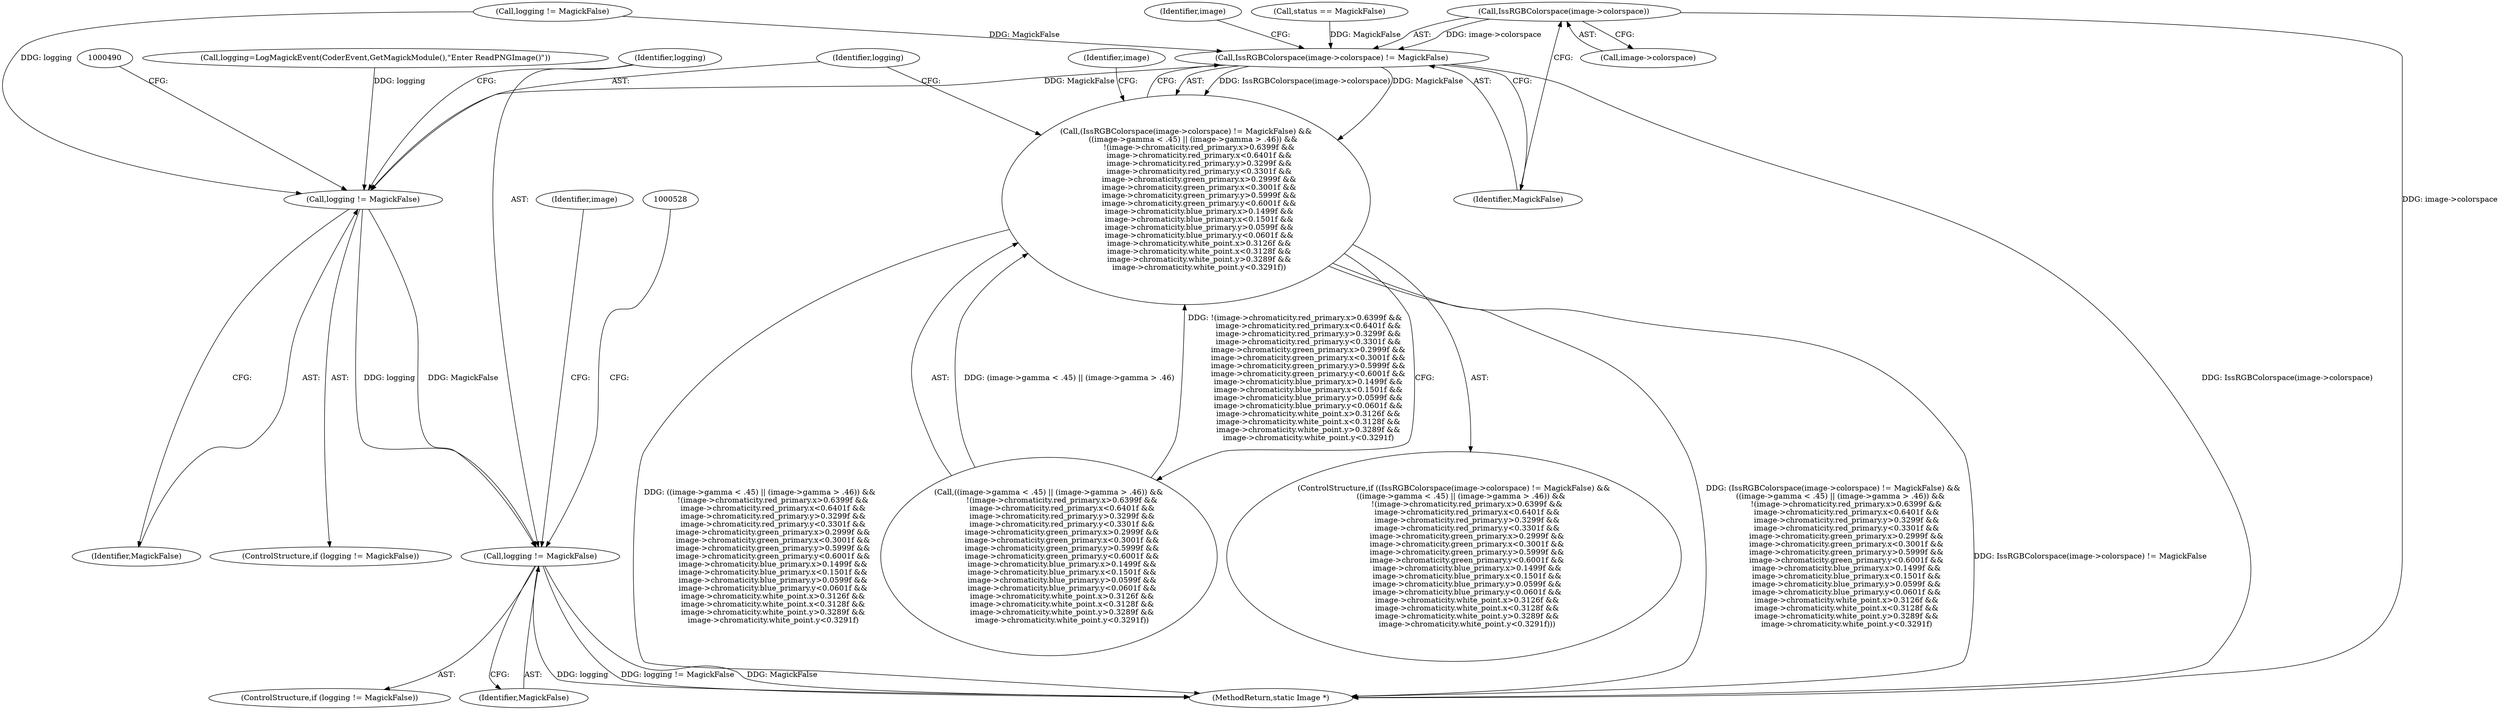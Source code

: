 digraph "0_ImageMagick_aa84944b405acebbeefe871d0f64969b9e9f31ac_0@pointer" {
"1000305" [label="(Call,IssRGBColorspace(image->colorspace))"];
"1000304" [label="(Call,IssRGBColorspace(image->colorspace) != MagickFalse)"];
"1000303" [label="(Call,(IssRGBColorspace(image->colorspace) != MagickFalse) &&\n      ((image->gamma < .45) || (image->gamma > .46)) &&\n           !(image->chromaticity.red_primary.x>0.6399f &&\n           image->chromaticity.red_primary.x<0.6401f &&\n           image->chromaticity.red_primary.y>0.3299f &&\n           image->chromaticity.red_primary.y<0.3301f &&\n           image->chromaticity.green_primary.x>0.2999f &&\n           image->chromaticity.green_primary.x<0.3001f &&\n           image->chromaticity.green_primary.y>0.5999f &&\n           image->chromaticity.green_primary.y<0.6001f &&\n           image->chromaticity.blue_primary.x>0.1499f &&\n           image->chromaticity.blue_primary.x<0.1501f &&\n           image->chromaticity.blue_primary.y>0.0599f &&\n           image->chromaticity.blue_primary.y<0.0601f &&\n           image->chromaticity.white_point.x>0.3126f &&\n           image->chromaticity.white_point.x<0.3128f &&\n           image->chromaticity.white_point.y>0.3289f &&\n           image->chromaticity.white_point.y<0.3291f))"];
"1000486" [label="(Call,logging != MagickFalse)"];
"1000524" [label="(Call,logging != MagickFalse)"];
"1000486" [label="(Call,logging != MagickFalse)"];
"1000526" [label="(Identifier,MagickFalse)"];
"1000314" [label="(Identifier,image)"];
"1000177" [label="(Call,status == MagickFalse)"];
"1000483" [label="(Identifier,image)"];
"1000487" [label="(Identifier,logging)"];
"1000303" [label="(Call,(IssRGBColorspace(image->colorspace) != MagickFalse) &&\n      ((image->gamma < .45) || (image->gamma > .46)) &&\n           !(image->chromaticity.red_primary.x>0.6399f &&\n           image->chromaticity.red_primary.x<0.6401f &&\n           image->chromaticity.red_primary.y>0.3299f &&\n           image->chromaticity.red_primary.y<0.3301f &&\n           image->chromaticity.green_primary.x>0.2999f &&\n           image->chromaticity.green_primary.x<0.3001f &&\n           image->chromaticity.green_primary.y>0.5999f &&\n           image->chromaticity.green_primary.y<0.6001f &&\n           image->chromaticity.blue_primary.x>0.1499f &&\n           image->chromaticity.blue_primary.x<0.1501f &&\n           image->chromaticity.blue_primary.y>0.0599f &&\n           image->chromaticity.blue_primary.y<0.0601f &&\n           image->chromaticity.white_point.x>0.3126f &&\n           image->chromaticity.white_point.x<0.3128f &&\n           image->chromaticity.white_point.y>0.3289f &&\n           image->chromaticity.white_point.y<0.3291f))"];
"1000485" [label="(ControlStructure,if (logging != MagickFalse))"];
"1000305" [label="(Call,IssRGBColorspace(image->colorspace))"];
"1000535" [label="(MethodReturn,static Image *)"];
"1000290" [label="(Call,logging != MagickFalse)"];
"1000309" [label="(Identifier,MagickFalse)"];
"1000488" [label="(Identifier,MagickFalse)"];
"1000304" [label="(Call,IssRGBColorspace(image->colorspace) != MagickFalse)"];
"1000154" [label="(Call,logging=LogMagickEvent(CoderEvent,GetMagickModule(),\"Enter ReadPNGImage()\"))"];
"1000525" [label="(Identifier,logging)"];
"1000306" [label="(Call,image->colorspace)"];
"1000524" [label="(Call,logging != MagickFalse)"];
"1000534" [label="(Identifier,image)"];
"1000310" [label="(Call,((image->gamma < .45) || (image->gamma > .46)) &&\n           !(image->chromaticity.red_primary.x>0.6399f &&\n           image->chromaticity.red_primary.x<0.6401f &&\n           image->chromaticity.red_primary.y>0.3299f &&\n           image->chromaticity.red_primary.y<0.3301f &&\n           image->chromaticity.green_primary.x>0.2999f &&\n           image->chromaticity.green_primary.x<0.3001f &&\n           image->chromaticity.green_primary.y>0.5999f &&\n           image->chromaticity.green_primary.y<0.6001f &&\n           image->chromaticity.blue_primary.x>0.1499f &&\n           image->chromaticity.blue_primary.x<0.1501f &&\n           image->chromaticity.blue_primary.y>0.0599f &&\n           image->chromaticity.blue_primary.y<0.0601f &&\n           image->chromaticity.white_point.x>0.3126f &&\n           image->chromaticity.white_point.x<0.3128f &&\n           image->chromaticity.white_point.y>0.3289f &&\n           image->chromaticity.white_point.y<0.3291f))"];
"1000302" [label="(ControlStructure,if ((IssRGBColorspace(image->colorspace) != MagickFalse) &&\n      ((image->gamma < .45) || (image->gamma > .46)) &&\n           !(image->chromaticity.red_primary.x>0.6399f &&\n           image->chromaticity.red_primary.x<0.6401f &&\n           image->chromaticity.red_primary.y>0.3299f &&\n           image->chromaticity.red_primary.y<0.3301f &&\n           image->chromaticity.green_primary.x>0.2999f &&\n           image->chromaticity.green_primary.x<0.3001f &&\n           image->chromaticity.green_primary.y>0.5999f &&\n           image->chromaticity.green_primary.y<0.6001f &&\n           image->chromaticity.blue_primary.x>0.1499f &&\n           image->chromaticity.blue_primary.x<0.1501f &&\n           image->chromaticity.blue_primary.y>0.0599f &&\n           image->chromaticity.blue_primary.y<0.0601f &&\n           image->chromaticity.white_point.x>0.3126f &&\n           image->chromaticity.white_point.x<0.3128f &&\n           image->chromaticity.white_point.y>0.3289f &&\n           image->chromaticity.white_point.y<0.3291f)))"];
"1000523" [label="(ControlStructure,if (logging != MagickFalse))"];
"1000305" -> "1000304"  [label="AST: "];
"1000305" -> "1000306"  [label="CFG: "];
"1000306" -> "1000305"  [label="AST: "];
"1000309" -> "1000305"  [label="CFG: "];
"1000305" -> "1000535"  [label="DDG: image->colorspace"];
"1000305" -> "1000304"  [label="DDG: image->colorspace"];
"1000304" -> "1000303"  [label="AST: "];
"1000304" -> "1000309"  [label="CFG: "];
"1000309" -> "1000304"  [label="AST: "];
"1000314" -> "1000304"  [label="CFG: "];
"1000303" -> "1000304"  [label="CFG: "];
"1000304" -> "1000535"  [label="DDG: IssRGBColorspace(image->colorspace)"];
"1000304" -> "1000303"  [label="DDG: IssRGBColorspace(image->colorspace)"];
"1000304" -> "1000303"  [label="DDG: MagickFalse"];
"1000290" -> "1000304"  [label="DDG: MagickFalse"];
"1000177" -> "1000304"  [label="DDG: MagickFalse"];
"1000304" -> "1000486"  [label="DDG: MagickFalse"];
"1000303" -> "1000302"  [label="AST: "];
"1000303" -> "1000310"  [label="CFG: "];
"1000310" -> "1000303"  [label="AST: "];
"1000483" -> "1000303"  [label="CFG: "];
"1000487" -> "1000303"  [label="CFG: "];
"1000303" -> "1000535"  [label="DDG: (IssRGBColorspace(image->colorspace) != MagickFalse) &&\n      ((image->gamma < .45) || (image->gamma > .46)) &&\n           !(image->chromaticity.red_primary.x>0.6399f &&\n           image->chromaticity.red_primary.x<0.6401f &&\n           image->chromaticity.red_primary.y>0.3299f &&\n           image->chromaticity.red_primary.y<0.3301f &&\n           image->chromaticity.green_primary.x>0.2999f &&\n           image->chromaticity.green_primary.x<0.3001f &&\n           image->chromaticity.green_primary.y>0.5999f &&\n           image->chromaticity.green_primary.y<0.6001f &&\n           image->chromaticity.blue_primary.x>0.1499f &&\n           image->chromaticity.blue_primary.x<0.1501f &&\n           image->chromaticity.blue_primary.y>0.0599f &&\n           image->chromaticity.blue_primary.y<0.0601f &&\n           image->chromaticity.white_point.x>0.3126f &&\n           image->chromaticity.white_point.x<0.3128f &&\n           image->chromaticity.white_point.y>0.3289f &&\n           image->chromaticity.white_point.y<0.3291f)"];
"1000303" -> "1000535"  [label="DDG: ((image->gamma < .45) || (image->gamma > .46)) &&\n           !(image->chromaticity.red_primary.x>0.6399f &&\n           image->chromaticity.red_primary.x<0.6401f &&\n           image->chromaticity.red_primary.y>0.3299f &&\n           image->chromaticity.red_primary.y<0.3301f &&\n           image->chromaticity.green_primary.x>0.2999f &&\n           image->chromaticity.green_primary.x<0.3001f &&\n           image->chromaticity.green_primary.y>0.5999f &&\n           image->chromaticity.green_primary.y<0.6001f &&\n           image->chromaticity.blue_primary.x>0.1499f &&\n           image->chromaticity.blue_primary.x<0.1501f &&\n           image->chromaticity.blue_primary.y>0.0599f &&\n           image->chromaticity.blue_primary.y<0.0601f &&\n           image->chromaticity.white_point.x>0.3126f &&\n           image->chromaticity.white_point.x<0.3128f &&\n           image->chromaticity.white_point.y>0.3289f &&\n           image->chromaticity.white_point.y<0.3291f)"];
"1000303" -> "1000535"  [label="DDG: IssRGBColorspace(image->colorspace) != MagickFalse"];
"1000310" -> "1000303"  [label="DDG: (image->gamma < .45) || (image->gamma > .46)"];
"1000310" -> "1000303"  [label="DDG: !(image->chromaticity.red_primary.x>0.6399f &&\n           image->chromaticity.red_primary.x<0.6401f &&\n           image->chromaticity.red_primary.y>0.3299f &&\n           image->chromaticity.red_primary.y<0.3301f &&\n           image->chromaticity.green_primary.x>0.2999f &&\n           image->chromaticity.green_primary.x<0.3001f &&\n           image->chromaticity.green_primary.y>0.5999f &&\n           image->chromaticity.green_primary.y<0.6001f &&\n           image->chromaticity.blue_primary.x>0.1499f &&\n           image->chromaticity.blue_primary.x<0.1501f &&\n           image->chromaticity.blue_primary.y>0.0599f &&\n           image->chromaticity.blue_primary.y<0.0601f &&\n           image->chromaticity.white_point.x>0.3126f &&\n           image->chromaticity.white_point.x<0.3128f &&\n           image->chromaticity.white_point.y>0.3289f &&\n           image->chromaticity.white_point.y<0.3291f)"];
"1000486" -> "1000485"  [label="AST: "];
"1000486" -> "1000488"  [label="CFG: "];
"1000487" -> "1000486"  [label="AST: "];
"1000488" -> "1000486"  [label="AST: "];
"1000490" -> "1000486"  [label="CFG: "];
"1000525" -> "1000486"  [label="CFG: "];
"1000290" -> "1000486"  [label="DDG: logging"];
"1000154" -> "1000486"  [label="DDG: logging"];
"1000486" -> "1000524"  [label="DDG: logging"];
"1000486" -> "1000524"  [label="DDG: MagickFalse"];
"1000524" -> "1000523"  [label="AST: "];
"1000524" -> "1000526"  [label="CFG: "];
"1000525" -> "1000524"  [label="AST: "];
"1000526" -> "1000524"  [label="AST: "];
"1000528" -> "1000524"  [label="CFG: "];
"1000534" -> "1000524"  [label="CFG: "];
"1000524" -> "1000535"  [label="DDG: logging"];
"1000524" -> "1000535"  [label="DDG: logging != MagickFalse"];
"1000524" -> "1000535"  [label="DDG: MagickFalse"];
}
